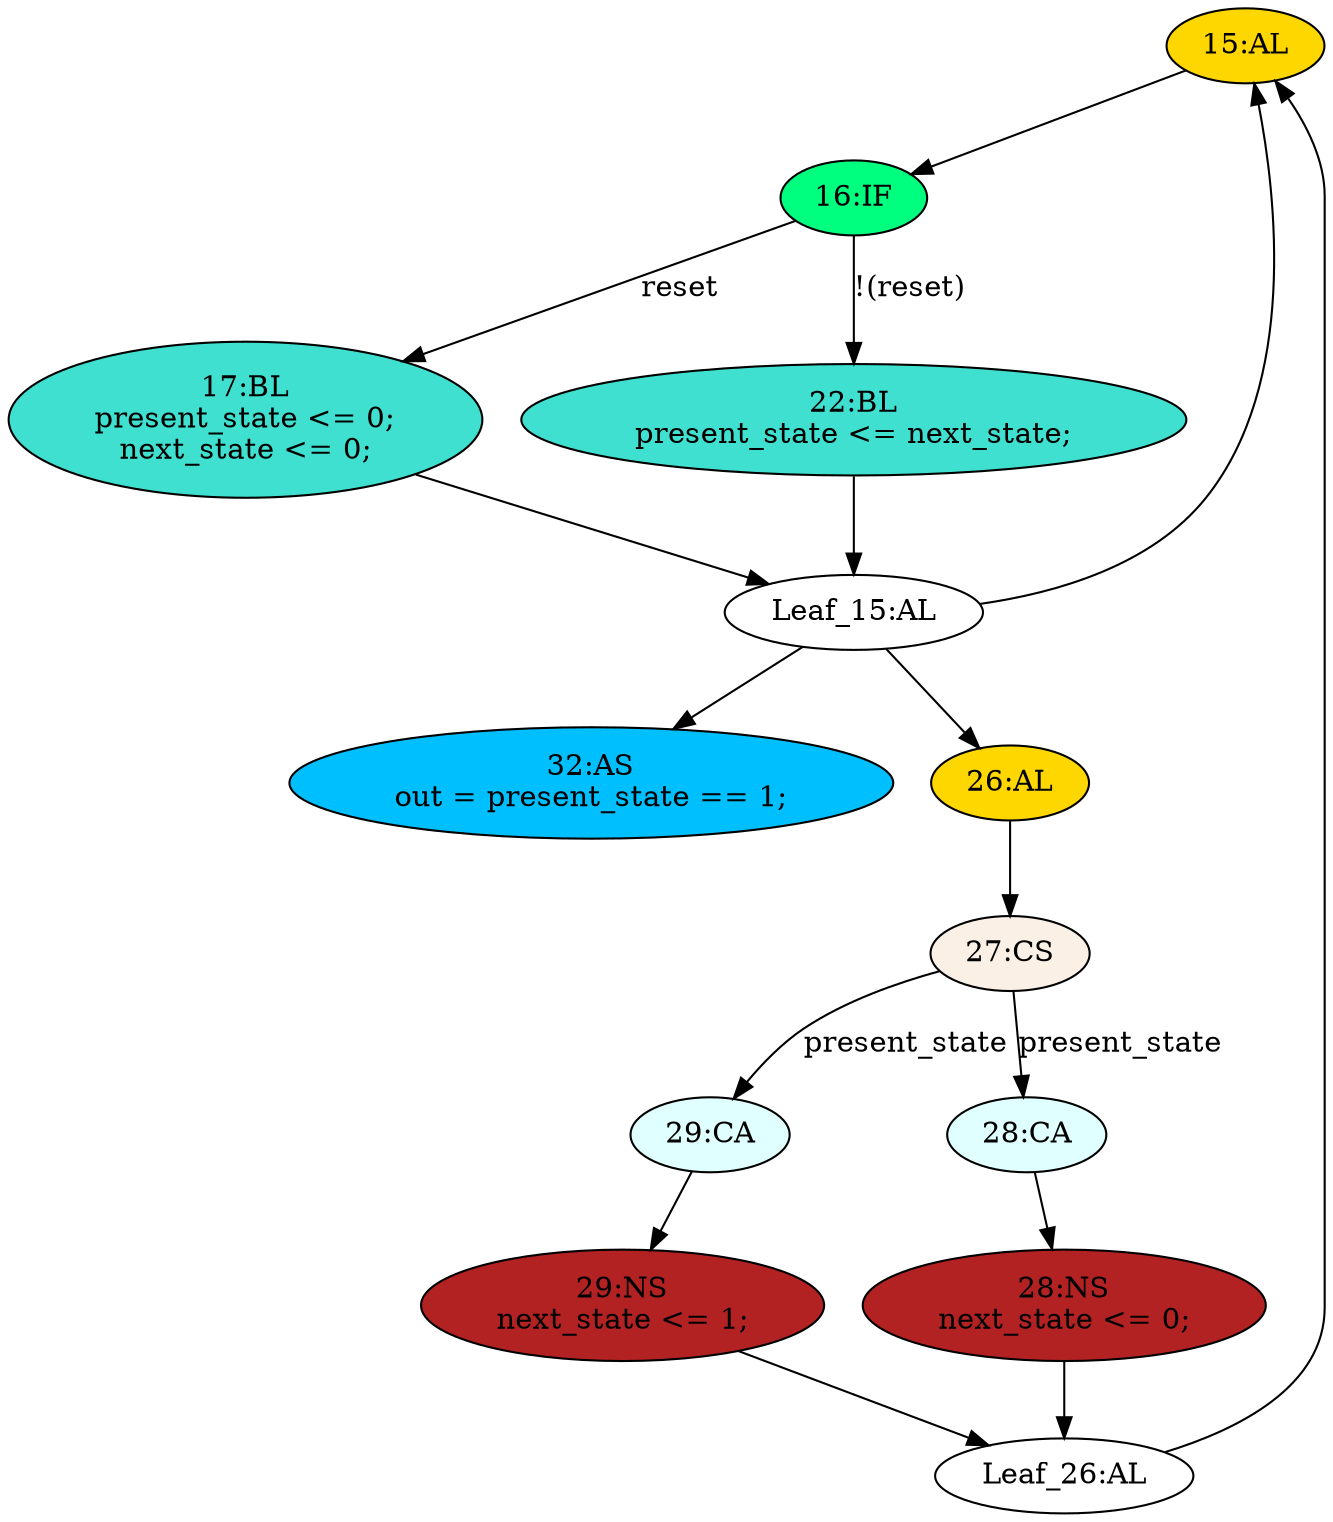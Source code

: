 strict digraph "compose( ,  )" {
	node [label="\N"];
	"15:AL"	[ast="<pyverilog.vparser.ast.Always object at 0x7fa3d2596bd0>",
		clk_sens=True,
		fillcolor=gold,
		label="15:AL",
		sens="['clk', 'reset']",
		statements="[]",
		style=filled,
		typ=Always,
		use_var="['reset', 'next_state']"];
	"16:IF"	[ast="<pyverilog.vparser.ast.IfStatement object at 0x7fa3d258e290>",
		fillcolor=springgreen,
		label="16:IF",
		statements="[]",
		style=filled,
		typ=IfStatement];
	"15:AL" -> "16:IF"	[cond="[]",
		lineno=None];
	"32:AS"	[ast="<pyverilog.vparser.ast.Assign object at 0x7fa3d28a0d10>",
		def_var="['out']",
		fillcolor=deepskyblue,
		label="32:AS
out = present_state == 1;",
		statements="[]",
		style=filled,
		typ=Assign,
		use_var="['present_state']"];
	"17:BL"	[ast="<pyverilog.vparser.ast.Block object at 0x7fa3d25e3610>",
		fillcolor=turquoise,
		label="17:BL
present_state <= 0;
next_state <= 0;",
		statements="[<pyverilog.vparser.ast.NonblockingSubstitution object at 0x7fa3d25e3210>, <pyverilog.vparser.ast.NonblockingSubstitution object \
at 0x7fa3d258e550>]",
		style=filled,
		typ=Block];
	"Leaf_15:AL"	[def_var="['present_state', 'next_state']",
		label="Leaf_15:AL"];
	"17:BL" -> "Leaf_15:AL"	[cond="[]",
		lineno=None];
	"28:NS"	[ast="<pyverilog.vparser.ast.NonblockingSubstitution object at 0x7fa3d25e6d10>",
		fillcolor=firebrick,
		label="28:NS
next_state <= 0;",
		statements="[<pyverilog.vparser.ast.NonblockingSubstitution object at 0x7fa3d25e6d10>]",
		style=filled,
		typ=NonblockingSubstitution];
	"Leaf_26:AL"	[def_var="['next_state']",
		label="Leaf_26:AL"];
	"28:NS" -> "Leaf_26:AL"	[cond="[]",
		lineno=None];
	"27:CS"	[ast="<pyverilog.vparser.ast.CaseStatement object at 0x7fa3d25e6350>",
		fillcolor=linen,
		label="27:CS",
		statements="[]",
		style=filled,
		typ=CaseStatement];
	"29:CA"	[ast="<pyverilog.vparser.ast.Case object at 0x7fa3d25e6550>",
		fillcolor=lightcyan,
		label="29:CA",
		statements="[]",
		style=filled,
		typ=Case];
	"27:CS" -> "29:CA"	[cond="['present_state']",
		label=present_state,
		lineno=27];
	"28:CA"	[ast="<pyverilog.vparser.ast.Case object at 0x7fa3d25e6950>",
		fillcolor=lightcyan,
		label="28:CA",
		statements="[]",
		style=filled,
		typ=Case];
	"27:CS" -> "28:CA"	[cond="['present_state']",
		label=present_state,
		lineno=27];
	"29:NS"	[ast="<pyverilog.vparser.ast.NonblockingSubstitution object at 0x7fa3d295ee50>",
		fillcolor=firebrick,
		label="29:NS
next_state <= 1;",
		statements="[<pyverilog.vparser.ast.NonblockingSubstitution object at 0x7fa3d295ee50>]",
		style=filled,
		typ=NonblockingSubstitution];
	"29:NS" -> "Leaf_26:AL"	[cond="[]",
		lineno=None];
	"16:IF" -> "17:BL"	[cond="['reset']",
		label=reset,
		lineno=16];
	"22:BL"	[ast="<pyverilog.vparser.ast.Block object at 0x7fa3d25f1150>",
		fillcolor=turquoise,
		label="22:BL
present_state <= next_state;",
		statements="[<pyverilog.vparser.ast.NonblockingSubstitution object at 0x7fa3d25f1650>]",
		style=filled,
		typ=Block];
	"16:IF" -> "22:BL"	[cond="['reset']",
		label="!(reset)",
		lineno=16];
	"26:AL"	[ast="<pyverilog.vparser.ast.Always object at 0x7fa3d25fdd10>",
		clk_sens=False,
		fillcolor=gold,
		label="26:AL",
		sens="['present_state', 'in']",
		statements="[]",
		style=filled,
		typ=Always,
		use_var="['present_state']"];
	"26:AL" -> "27:CS"	[cond="[]",
		lineno=None];
	"Leaf_26:AL" -> "15:AL";
	"Leaf_15:AL" -> "15:AL";
	"Leaf_15:AL" -> "32:AS";
	"Leaf_15:AL" -> "26:AL";
	"29:CA" -> "29:NS"	[cond="[]",
		lineno=None];
	"22:BL" -> "Leaf_15:AL"	[cond="[]",
		lineno=None];
	"28:CA" -> "28:NS"	[cond="[]",
		lineno=None];
}
